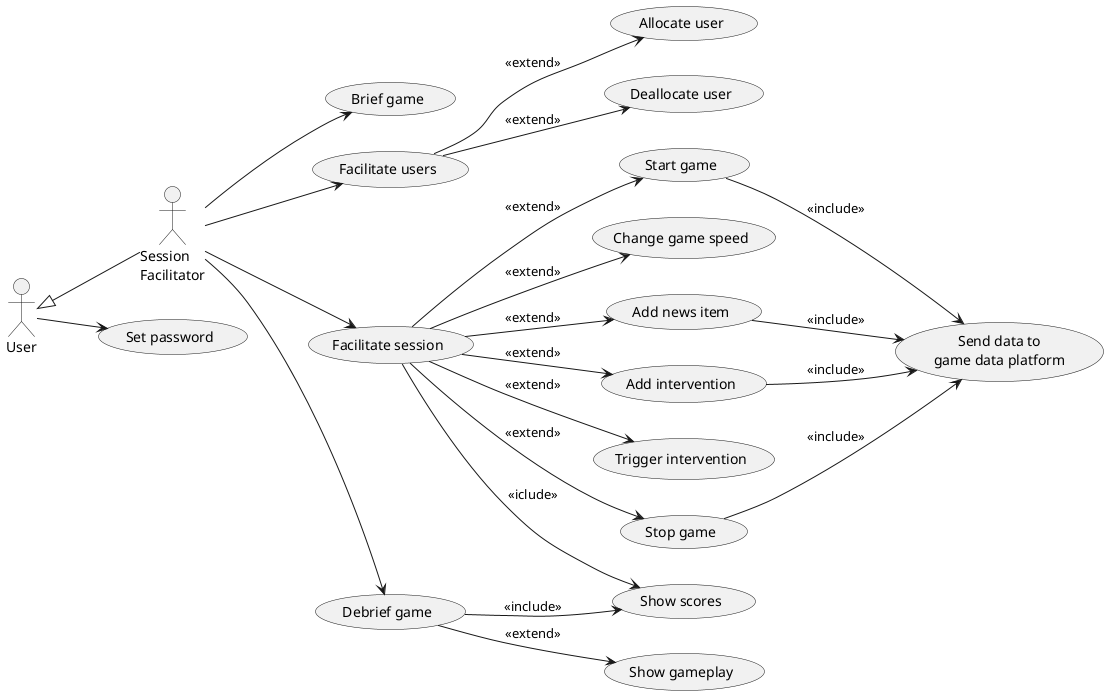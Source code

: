 @startuml
left to right direction

"Session\nFacilitator" as SF
User <|-- SF

User --> (Set password)

SF --> (Brief game)

SF --> (Facilitate users)
(Facilitate users) --> (Allocate user) : << extend >>
(Facilitate users) --> (Deallocate user) : << extend >>

SF --> (Facilitate session)
(Facilitate session) --> (Start game) : << extend >>
(Facilitate session) --> (Change game speed) : << extend >>
(Facilitate session) --> (Add news item) : << extend >>
(Facilitate session) --> (Add intervention) : << extend >>
(Facilitate session) --> (Trigger intervention) : << extend >>
(Facilitate session) --> (Stop game) : << extend >>
(Facilitate session) --> (Show scores) : << iclude >>

(Start game) --> (Send data to\ngame data platform) : << include >>
(Add news item) --> (Send data to\ngame data platform) : << include >>
(Add intervention) --> (Send data to\ngame data platform) : << include >>
(Stop game) --> (Send data to\ngame data platform) : << include >>

SF --> (Debrief game)
(Debrief game) --> (Show scores) : << include >>
(Debrief game) --> (Show gameplay) : << extend >>

@enduml
